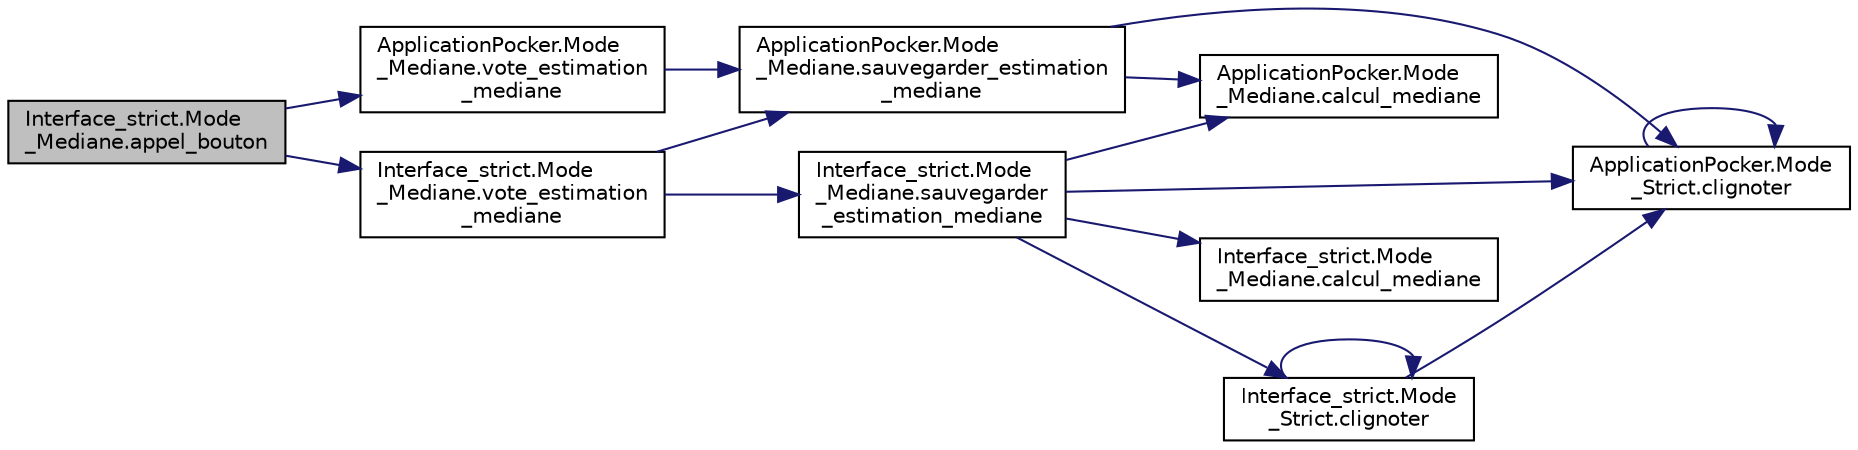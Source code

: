 digraph "Interface_strict.Mode_Mediane.appel_bouton"
{
  edge [fontname="Helvetica",fontsize="10",labelfontname="Helvetica",labelfontsize="10"];
  node [fontname="Helvetica",fontsize="10",shape=record];
  rankdir="LR";
  Node2 [label="Interface_strict.Mode\l_Mediane.appel_bouton",height=0.2,width=0.4,color="black", fillcolor="grey75", style="filled", fontcolor="black"];
  Node2 -> Node3 [color="midnightblue",fontsize="10",style="solid",fontname="Helvetica"];
  Node3 [label="ApplicationPocker.Mode\l_Mediane.vote_estimation\l_mediane",height=0.2,width=0.4,color="black", fillcolor="white", style="filled",URL="$class_application_pocker_1_1_mode___mediane.html#af2e71b25da75075e536b9160ed495b7b"];
  Node3 -> Node4 [color="midnightblue",fontsize="10",style="solid",fontname="Helvetica"];
  Node4 [label="ApplicationPocker.Mode\l_Mediane.sauvegarder_estimation\l_mediane",height=0.2,width=0.4,color="black", fillcolor="white", style="filled",URL="$class_application_pocker_1_1_mode___mediane.html#af780f4dc7d2b8a6dc21347fa3d60a42c"];
  Node4 -> Node5 [color="midnightblue",fontsize="10",style="solid",fontname="Helvetica"];
  Node5 [label="ApplicationPocker.Mode\l_Mediane.calcul_mediane",height=0.2,width=0.4,color="black", fillcolor="white", style="filled",URL="$class_application_pocker_1_1_mode___mediane.html#afac08c38666a7bc9aebc4edd19bb67a5"];
  Node4 -> Node6 [color="midnightblue",fontsize="10",style="solid",fontname="Helvetica"];
  Node6 [label="ApplicationPocker.Mode\l_Strict.clignoter",height=0.2,width=0.4,color="black", fillcolor="white", style="filled",URL="$class_application_pocker_1_1_mode___strict.html#a843a41abde8f3149546359546840d74a"];
  Node6 -> Node6 [color="midnightblue",fontsize="10",style="solid",fontname="Helvetica"];
  Node2 -> Node7 [color="midnightblue",fontsize="10",style="solid",fontname="Helvetica"];
  Node7 [label="Interface_strict.Mode\l_Mediane.vote_estimation\l_mediane",height=0.2,width=0.4,color="black", fillcolor="white", style="filled",URL="$class_interface__strict_1_1_mode___mediane.html#af0951738402354cc5ce95fd7ab757a99"];
  Node7 -> Node4 [color="midnightblue",fontsize="10",style="solid",fontname="Helvetica"];
  Node7 -> Node8 [color="midnightblue",fontsize="10",style="solid",fontname="Helvetica"];
  Node8 [label="Interface_strict.Mode\l_Mediane.sauvegarder\l_estimation_mediane",height=0.2,width=0.4,color="black", fillcolor="white", style="filled",URL="$class_interface__strict_1_1_mode___mediane.html#a2f120afeab2e105ee85a3328d1b8c52a"];
  Node8 -> Node5 [color="midnightblue",fontsize="10",style="solid",fontname="Helvetica"];
  Node8 -> Node9 [color="midnightblue",fontsize="10",style="solid",fontname="Helvetica"];
  Node9 [label="Interface_strict.Mode\l_Mediane.calcul_mediane",height=0.2,width=0.4,color="black", fillcolor="white", style="filled",URL="$class_interface__strict_1_1_mode___mediane.html#ac00ce7e5c8468e9e7ed77c05b4c63c19"];
  Node8 -> Node6 [color="midnightblue",fontsize="10",style="solid",fontname="Helvetica"];
  Node8 -> Node10 [color="midnightblue",fontsize="10",style="solid",fontname="Helvetica"];
  Node10 [label="Interface_strict.Mode\l_Strict.clignoter",height=0.2,width=0.4,color="black", fillcolor="white", style="filled",URL="$class_interface__strict_1_1_mode___strict.html#a4e861610380efa3bf23ac3e7c2ecdac7"];
  Node10 -> Node6 [color="midnightblue",fontsize="10",style="solid",fontname="Helvetica"];
  Node10 -> Node10 [color="midnightblue",fontsize="10",style="solid",fontname="Helvetica"];
}
